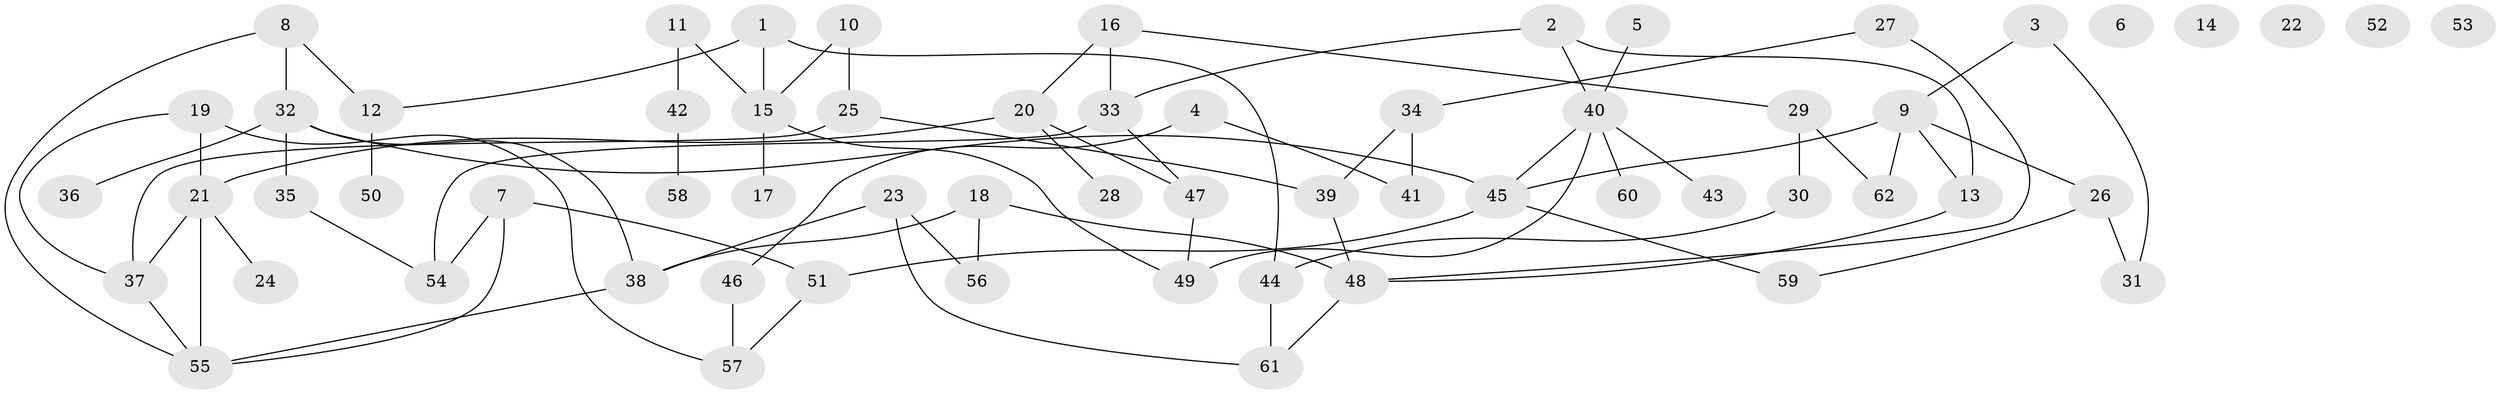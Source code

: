 // Generated by graph-tools (version 1.1) at 2025/12/03/09/25 04:12:52]
// undirected, 62 vertices, 80 edges
graph export_dot {
graph [start="1"]
  node [color=gray90,style=filled];
  1;
  2;
  3;
  4;
  5;
  6;
  7;
  8;
  9;
  10;
  11;
  12;
  13;
  14;
  15;
  16;
  17;
  18;
  19;
  20;
  21;
  22;
  23;
  24;
  25;
  26;
  27;
  28;
  29;
  30;
  31;
  32;
  33;
  34;
  35;
  36;
  37;
  38;
  39;
  40;
  41;
  42;
  43;
  44;
  45;
  46;
  47;
  48;
  49;
  50;
  51;
  52;
  53;
  54;
  55;
  56;
  57;
  58;
  59;
  60;
  61;
  62;
  1 -- 12;
  1 -- 15;
  1 -- 44;
  2 -- 13;
  2 -- 33;
  2 -- 40;
  3 -- 9;
  3 -- 31;
  4 -- 41;
  4 -- 46;
  5 -- 40;
  7 -- 51;
  7 -- 54;
  7 -- 55;
  8 -- 12;
  8 -- 32;
  8 -- 55;
  9 -- 13;
  9 -- 26;
  9 -- 45;
  9 -- 62;
  10 -- 15;
  10 -- 25;
  11 -- 15;
  11 -- 42;
  12 -- 50;
  13 -- 48;
  15 -- 17;
  15 -- 49;
  16 -- 20;
  16 -- 29;
  16 -- 33;
  18 -- 38;
  18 -- 48;
  18 -- 56;
  19 -- 21;
  19 -- 37;
  19 -- 57;
  20 -- 21;
  20 -- 28;
  20 -- 47;
  21 -- 24;
  21 -- 37;
  21 -- 55;
  23 -- 38;
  23 -- 56;
  23 -- 61;
  25 -- 37;
  25 -- 39;
  26 -- 31;
  26 -- 59;
  27 -- 34;
  27 -- 48;
  29 -- 30;
  29 -- 62;
  30 -- 44;
  32 -- 35;
  32 -- 36;
  32 -- 38;
  32 -- 45;
  33 -- 47;
  33 -- 54;
  34 -- 39;
  34 -- 41;
  35 -- 54;
  37 -- 55;
  38 -- 55;
  39 -- 48;
  40 -- 43;
  40 -- 45;
  40 -- 49;
  40 -- 60;
  42 -- 58;
  44 -- 61;
  45 -- 51;
  45 -- 59;
  46 -- 57;
  47 -- 49;
  48 -- 61;
  51 -- 57;
}
